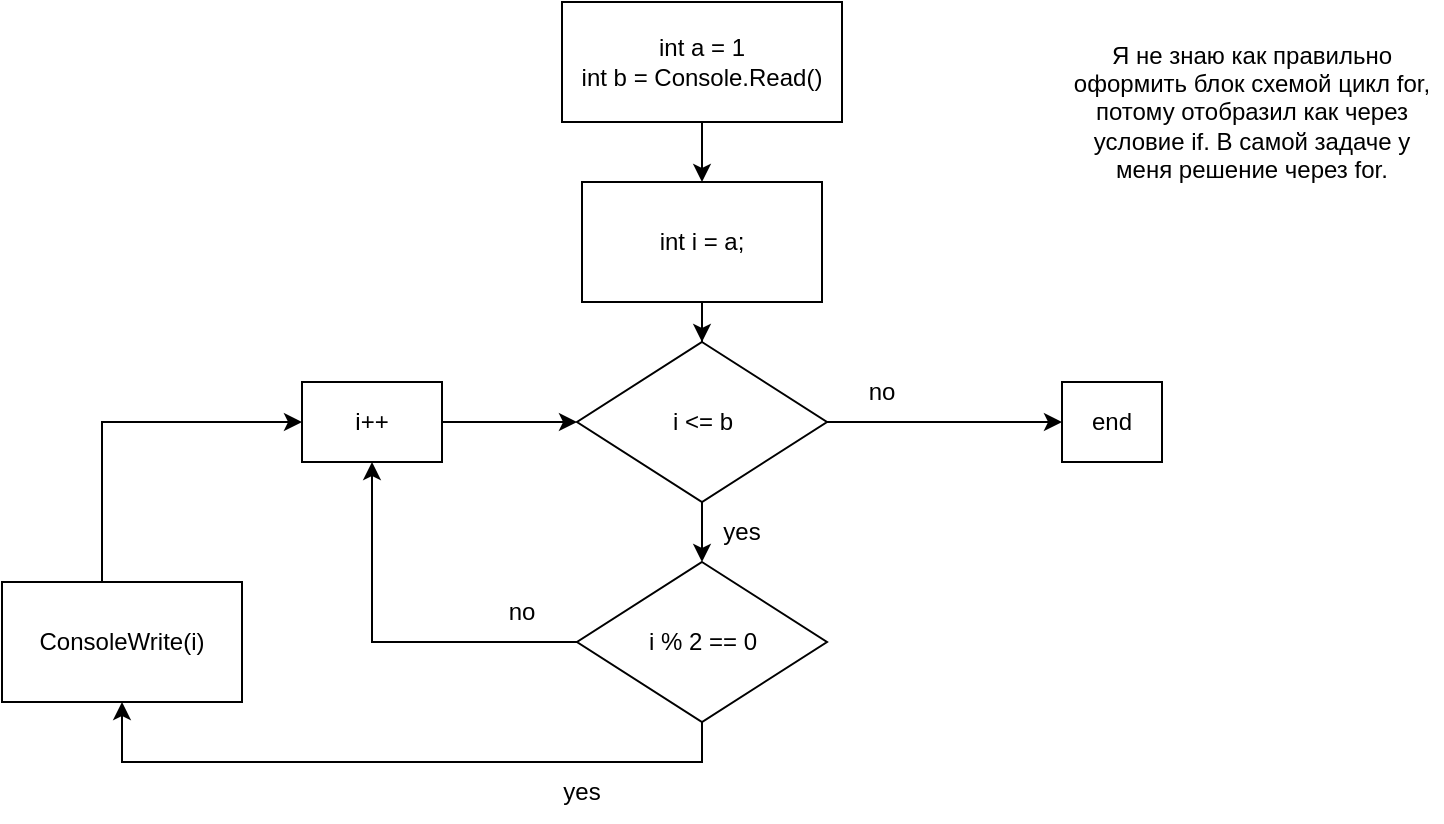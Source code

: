 <mxfile version="20.2.3" type="device"><diagram id="zNIOrWDJxa0JmWZtXIgL" name="Страница 1"><mxGraphModel dx="999" dy="439" grid="1" gridSize="10" guides="1" tooltips="1" connect="1" arrows="1" fold="1" page="1" pageScale="1" pageWidth="827" pageHeight="1169" math="0" shadow="0"><root><mxCell id="0"/><mxCell id="1" parent="0"/><mxCell id="NPY3jP489kVs0ooTovun-4" style="edgeStyle=orthogonalEdgeStyle;rounded=0;orthogonalLoop=1;jettySize=auto;html=1;" edge="1" parent="1" source="NPY3jP489kVs0ooTovun-1" target="NPY3jP489kVs0ooTovun-3"><mxGeometry relative="1" as="geometry"/></mxCell><mxCell id="NPY3jP489kVs0ooTovun-1" value="int a = 1&lt;br&gt;int b = Console.Read()" style="rounded=0;whiteSpace=wrap;html=1;" vertex="1" parent="1"><mxGeometry x="330" y="70" width="140" height="60" as="geometry"/></mxCell><mxCell id="NPY3jP489kVs0ooTovun-13" style="edgeStyle=orthogonalEdgeStyle;rounded=0;orthogonalLoop=1;jettySize=auto;html=1;entryX=0.5;entryY=0;entryDx=0;entryDy=0;" edge="1" parent="1" source="NPY3jP489kVs0ooTovun-2" target="NPY3jP489kVs0ooTovun-8"><mxGeometry relative="1" as="geometry"/></mxCell><mxCell id="NPY3jP489kVs0ooTovun-23" style="edgeStyle=orthogonalEdgeStyle;rounded=0;orthogonalLoop=1;jettySize=auto;html=1;entryX=0;entryY=0.5;entryDx=0;entryDy=0;" edge="1" parent="1" source="NPY3jP489kVs0ooTovun-2" target="NPY3jP489kVs0ooTovun-20"><mxGeometry relative="1" as="geometry"/></mxCell><mxCell id="NPY3jP489kVs0ooTovun-2" value="i &amp;lt;= b" style="rhombus;whiteSpace=wrap;html=1;" vertex="1" parent="1"><mxGeometry x="337.5" y="240" width="125" height="80" as="geometry"/></mxCell><mxCell id="NPY3jP489kVs0ooTovun-5" style="edgeStyle=orthogonalEdgeStyle;rounded=0;orthogonalLoop=1;jettySize=auto;html=1;" edge="1" parent="1" source="NPY3jP489kVs0ooTovun-3" target="NPY3jP489kVs0ooTovun-2"><mxGeometry relative="1" as="geometry"/></mxCell><mxCell id="NPY3jP489kVs0ooTovun-3" value="int i = a;" style="rounded=0;whiteSpace=wrap;html=1;" vertex="1" parent="1"><mxGeometry x="340" y="160" width="120" height="60" as="geometry"/></mxCell><mxCell id="NPY3jP489kVs0ooTovun-10" style="edgeStyle=orthogonalEdgeStyle;rounded=0;orthogonalLoop=1;jettySize=auto;html=1;entryX=0.5;entryY=1;entryDx=0;entryDy=0;exitX=0.5;exitY=1;exitDx=0;exitDy=0;" edge="1" parent="1" source="NPY3jP489kVs0ooTovun-8" target="NPY3jP489kVs0ooTovun-9"><mxGeometry relative="1" as="geometry"><Array as="points"><mxPoint x="400" y="450"/><mxPoint x="110" y="450"/></Array></mxGeometry></mxCell><mxCell id="NPY3jP489kVs0ooTovun-15" style="edgeStyle=orthogonalEdgeStyle;rounded=0;orthogonalLoop=1;jettySize=auto;html=1;entryX=0.5;entryY=1;entryDx=0;entryDy=0;" edge="1" parent="1" source="NPY3jP489kVs0ooTovun-8" target="NPY3jP489kVs0ooTovun-14"><mxGeometry relative="1" as="geometry"/></mxCell><mxCell id="NPY3jP489kVs0ooTovun-8" value="i % 2 == 0" style="rhombus;whiteSpace=wrap;html=1;" vertex="1" parent="1"><mxGeometry x="337.5" y="350" width="125" height="80" as="geometry"/></mxCell><mxCell id="NPY3jP489kVs0ooTovun-12" style="edgeStyle=orthogonalEdgeStyle;rounded=0;orthogonalLoop=1;jettySize=auto;html=1;exitX=0.5;exitY=0;exitDx=0;exitDy=0;" edge="1" parent="1" source="NPY3jP489kVs0ooTovun-9"><mxGeometry relative="1" as="geometry"><mxPoint x="200" y="280" as="targetPoint"/><Array as="points"><mxPoint x="100" y="360"/><mxPoint x="100" y="280"/></Array></mxGeometry></mxCell><mxCell id="NPY3jP489kVs0ooTovun-9" value="ConsoleWrite(i)" style="rounded=0;whiteSpace=wrap;html=1;" vertex="1" parent="1"><mxGeometry x="50" y="360" width="120" height="60" as="geometry"/></mxCell><mxCell id="NPY3jP489kVs0ooTovun-16" style="edgeStyle=orthogonalEdgeStyle;rounded=0;orthogonalLoop=1;jettySize=auto;html=1;entryX=0;entryY=0.5;entryDx=0;entryDy=0;" edge="1" parent="1" source="NPY3jP489kVs0ooTovun-14" target="NPY3jP489kVs0ooTovun-2"><mxGeometry relative="1" as="geometry"/></mxCell><mxCell id="NPY3jP489kVs0ooTovun-14" value="i++" style="rounded=0;whiteSpace=wrap;html=1;" vertex="1" parent="1"><mxGeometry x="200" y="260" width="70" height="40" as="geometry"/></mxCell><mxCell id="NPY3jP489kVs0ooTovun-17" value="yes" style="text;html=1;strokeColor=none;fillColor=none;align=center;verticalAlign=middle;whiteSpace=wrap;rounded=0;" vertex="1" parent="1"><mxGeometry x="310" y="450" width="60" height="30" as="geometry"/></mxCell><mxCell id="NPY3jP489kVs0ooTovun-18" value="no" style="text;html=1;strokeColor=none;fillColor=none;align=center;verticalAlign=middle;whiteSpace=wrap;rounded=0;" vertex="1" parent="1"><mxGeometry x="280" y="360" width="60" height="30" as="geometry"/></mxCell><mxCell id="NPY3jP489kVs0ooTovun-19" value="yes" style="text;html=1;strokeColor=none;fillColor=none;align=center;verticalAlign=middle;whiteSpace=wrap;rounded=0;" vertex="1" parent="1"><mxGeometry x="390" y="320" width="60" height="30" as="geometry"/></mxCell><mxCell id="NPY3jP489kVs0ooTovun-20" value="end" style="rounded=0;whiteSpace=wrap;html=1;" vertex="1" parent="1"><mxGeometry x="580" y="260" width="50" height="40" as="geometry"/></mxCell><mxCell id="NPY3jP489kVs0ooTovun-24" value="no" style="text;html=1;strokeColor=none;fillColor=none;align=center;verticalAlign=middle;whiteSpace=wrap;rounded=0;" vertex="1" parent="1"><mxGeometry x="460" y="250" width="60" height="30" as="geometry"/></mxCell><mxCell id="NPY3jP489kVs0ooTovun-25" value="Я не знаю как правильно оформить блок схемой цикл for, потому отобразил как через условие if. В самой задаче у меня решение через for." style="text;html=1;strokeColor=none;fillColor=none;align=center;verticalAlign=middle;whiteSpace=wrap;rounded=0;" vertex="1" parent="1"><mxGeometry x="580" y="70" width="190" height="110" as="geometry"/></mxCell></root></mxGraphModel></diagram></mxfile>